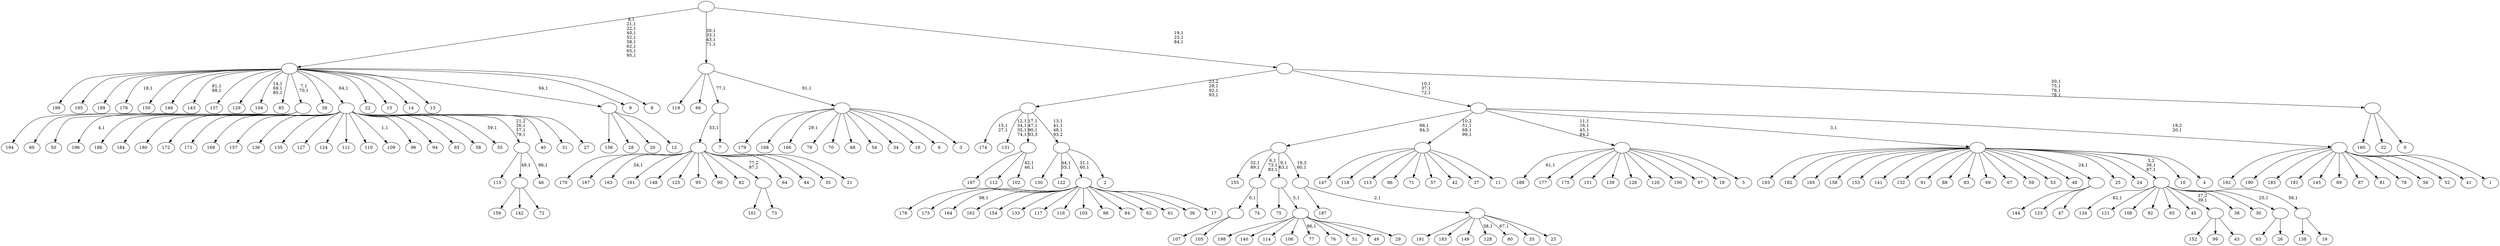 digraph T {
	300 [label="199"]
	299 [label="198"]
	298 [label="197"]
	297 [label="196"]
	295 [label="195"]
	294 [label="194"]
	293 [label="193"]
	292 [label="192"]
	291 [label="191"]
	290 [label="190"]
	289 [label="189"]
	288 [label="188"]
	286 [label="187"]
	285 [label="186"]
	284 [label="185"]
	283 [label="184"]
	282 [label="183"]
	281 [label="182"]
	280 [label="181"]
	279 [label="180"]
	278 [label="179"]
	277 [label="178"]
	276 [label="177"]
	275 [label="176"]
	273 [label="175"]
	272 [label="174"]
	269 [label="173"]
	268 [label="172"]
	267 [label="171"]
	266 [label="170"]
	265 [label="169"]
	264 [label="168"]
	263 [label="167"]
	262 [label="166"]
	260 [label="165"]
	259 [label="164"]
	257 [label="163"]
	255 [label="162"]
	254 [label="161"]
	253 [label="160"]
	252 [label="159"]
	251 [label="158"]
	250 [label="157"]
	249 [label="156"]
	248 [label="155"]
	245 [label="154"]
	244 [label="153"]
	243 [label="152"]
	242 [label="151"]
	241 [label="150"]
	240 [label="149"]
	239 [label="148"]
	238 [label="147"]
	237 [label="146"]
	236 [label="145"]
	235 [label="144"]
	234 [label="143"]
	231 [label="142"]
	230 [label="141"]
	229 [label="140"]
	228 [label="139"]
	227 [label="138"]
	226 [label="137"]
	225 [label="136"]
	224 [label="135"]
	223 [label="134"]
	221 [label="133"]
	220 [label="132"]
	219 [label="131"]
	214 [label="130"]
	213 [label="129"]
	212 [label="128"]
	210 [label="127"]
	209 [label="126"]
	208 [label="125"]
	207 [label="124"]
	206 [label="123"]
	205 [label="122"]
	202 [label="121"]
	201 [label="120"]
	200 [label="119"]
	199 [label="118"]
	198 [label="117"]
	197 [label="116"]
	196 [label="115"]
	195 [label="114"]
	194 [label="113"]
	193 [label="112"]
	192 [label="111"]
	191 [label="110"]
	190 [label="109"]
	188 [label="108"]
	187 [label="107"]
	186 [label="106"]
	185 [label="105"]
	184 [label=""]
	183 [label="104"]
	179 [label="103"]
	178 [label="102"]
	175 [label=""]
	172 [label="101"]
	171 [label="100"]
	170 [label="99"]
	169 [label="98"]
	168 [label="97"]
	167 [label="96"]
	166 [label="95"]
	165 [label="94"]
	164 [label="93"]
	163 [label="92"]
	162 [label="91"]
	161 [label="90"]
	160 [label="89"]
	159 [label="88"]
	158 [label="87"]
	157 [label="86"]
	156 [label="85"]
	155 [label="84"]
	154 [label="83"]
	153 [label="82"]
	152 [label="81"]
	151 [label="80"]
	149 [label="79"]
	148 [label="78"]
	147 [label="77"]
	145 [label="76"]
	144 [label="75"]
	143 [label="74"]
	142 [label=""]
	139 [label="73"]
	138 [label=""]
	137 [label="72"]
	136 [label=""]
	135 [label="71"]
	134 [label="70"]
	133 [label="69"]
	132 [label="68"]
	131 [label="67"]
	130 [label="66"]
	129 [label="65"]
	128 [label="64"]
	127 [label="63"]
	126 [label="62"]
	125 [label="61"]
	124 [label="60"]
	123 [label="59"]
	122 [label="58"]
	121 [label="57"]
	120 [label="56"]
	119 [label="55"]
	117 [label="54"]
	116 [label="53"]
	115 [label="52"]
	114 [label="51"]
	113 [label="50"]
	112 [label=""]
	110 [label="49"]
	109 [label="48"]
	108 [label="47"]
	107 [label=""]
	106 [label="46"]
	104 [label=""]
	101 [label="45"]
	100 [label="44"]
	99 [label="43"]
	98 [label=""]
	97 [label="42"]
	96 [label="41"]
	95 [label="40"]
	94 [label="39"]
	93 [label="38"]
	92 [label="37"]
	91 [label="36"]
	90 [label="35"]
	89 [label="34"]
	88 [label="33"]
	87 [label="32"]
	86 [label="31"]
	85 [label="30"]
	84 [label="29"]
	83 [label=""]
	82 [label=""]
	80 [label="28"]
	79 [label="27"]
	78 [label=""]
	77 [label="26"]
	76 [label=""]
	75 [label="25"]
	74 [label="24"]
	73 [label="23"]
	72 [label=""]
	71 [label=""]
	70 [label=""]
	69 [label="22"]
	68 [label="21"]
	67 [label=""]
	66 [label="20"]
	65 [label="19"]
	64 [label=""]
	63 [label=""]
	61 [label="18"]
	60 [label="17"]
	59 [label=""]
	57 [label="16"]
	56 [label="15"]
	55 [label="14"]
	54 [label="13"]
	53 [label="12"]
	52 [label=""]
	51 [label="11"]
	50 [label=""]
	47 [label="10"]
	46 [label="9"]
	45 [label="8"]
	44 [label=""]
	35 [label="7"]
	34 [label=""]
	33 [label="6"]
	32 [label="5"]
	31 [label=""]
	28 [label="4"]
	27 [label=""]
	26 [label="3"]
	25 [label=""]
	24 [label=""]
	20 [label="2"]
	19 [label=""]
	16 [label=""]
	13 [label="1"]
	12 [label=""]
	11 [label=""]
	8 [label="0"]
	7 [label=""]
	3 [label=""]
	0 [label=""]
	184 -> 187 [label=""]
	184 -> 185 [label=""]
	175 -> 178 [label="42,1\n46,1"]
	175 -> 298 [label=""]
	175 -> 193 [label=""]
	142 -> 184 [label="0,1"]
	142 -> 143 [label=""]
	138 -> 172 [label=""]
	138 -> 139 [label=""]
	136 -> 252 [label=""]
	136 -> 231 [label=""]
	136 -> 137 [label=""]
	112 -> 294 [label=""]
	112 -> 124 [label=""]
	112 -> 113 [label=""]
	107 -> 235 [label=""]
	107 -> 206 [label=""]
	107 -> 108 [label=""]
	104 -> 106 [label="96,1"]
	104 -> 196 [label=""]
	104 -> 136 [label="49,1"]
	98 -> 243 [label=""]
	98 -> 170 [label=""]
	98 -> 99 [label=""]
	83 -> 147 [label="86,1"]
	83 -> 299 [label=""]
	83 -> 229 [label=""]
	83 -> 195 [label=""]
	83 -> 186 [label=""]
	83 -> 145 [label=""]
	83 -> 114 [label=""]
	83 -> 110 [label=""]
	83 -> 84 [label=""]
	82 -> 144 [label=""]
	82 -> 83 [label="5,1"]
	78 -> 104 [label="21,2\n26,1\n57,1\n79,1"]
	78 -> 119 [label="59,1"]
	78 -> 190 [label="1,1"]
	78 -> 297 [label="4,1"]
	78 -> 285 [label=""]
	78 -> 283 [label=""]
	78 -> 279 [label=""]
	78 -> 268 [label=""]
	78 -> 267 [label=""]
	78 -> 265 [label=""]
	78 -> 250 [label=""]
	78 -> 225 [label=""]
	78 -> 224 [label=""]
	78 -> 210 [label=""]
	78 -> 207 [label=""]
	78 -> 192 [label=""]
	78 -> 191 [label=""]
	78 -> 167 [label=""]
	78 -> 165 [label=""]
	78 -> 164 [label=""]
	78 -> 122 [label=""]
	78 -> 95 [label=""]
	78 -> 86 [label=""]
	78 -> 79 [label=""]
	76 -> 127 [label=""]
	76 -> 77 [label=""]
	72 -> 151 [label="67,1"]
	72 -> 212 [label="38,1"]
	72 -> 291 [label=""]
	72 -> 282 [label=""]
	72 -> 240 [label=""]
	72 -> 88 [label=""]
	72 -> 73 [label=""]
	71 -> 286 [label=""]
	71 -> 72 [label="2,1"]
	70 -> 82 [label="9,1\n63,1"]
	70 -> 142 [label="6,1\n73,1\n83,1"]
	70 -> 248 [label="32,1\n89,1"]
	70 -> 71 [label="19,3\n80,1"]
	67 -> 257 [label="54,1"]
	67 -> 266 [label=""]
	67 -> 263 [label=""]
	67 -> 254 [label=""]
	67 -> 239 [label=""]
	67 -> 208 [label=""]
	67 -> 166 [label=""]
	67 -> 161 [label=""]
	67 -> 153 [label=""]
	67 -> 138 [label="77,2\n97,1"]
	67 -> 128 [label=""]
	67 -> 100 [label=""]
	67 -> 90 [label=""]
	67 -> 68 [label=""]
	64 -> 227 [label=""]
	64 -> 65 [label=""]
	63 -> 223 [label="82,1"]
	63 -> 202 [label=""]
	63 -> 188 [label=""]
	63 -> 163 [label=""]
	63 -> 129 [label=""]
	63 -> 101 [label=""]
	63 -> 98 [label="37,2\n39,1"]
	63 -> 93 [label=""]
	63 -> 85 [label=""]
	63 -> 76 [label="25,1"]
	63 -> 64 [label="56,1"]
	59 -> 259 [label="98,1"]
	59 -> 277 [label=""]
	59 -> 269 [label=""]
	59 -> 255 [label=""]
	59 -> 245 [label=""]
	59 -> 221 [label=""]
	59 -> 198 [label=""]
	59 -> 197 [label=""]
	59 -> 179 [label=""]
	59 -> 169 [label=""]
	59 -> 155 [label=""]
	59 -> 126 [label=""]
	59 -> 125 [label=""]
	59 -> 91 [label=""]
	59 -> 60 [label=""]
	52 -> 249 [label=""]
	52 -> 80 [label=""]
	52 -> 66 [label=""]
	52 -> 53 [label=""]
	50 -> 238 [label=""]
	50 -> 199 [label=""]
	50 -> 194 [label=""]
	50 -> 157 [label=""]
	50 -> 135 [label=""]
	50 -> 121 [label=""]
	50 -> 97 [label=""]
	50 -> 92 [label=""]
	50 -> 51 [label=""]
	44 -> 112 [label="7,1\n70,1"]
	44 -> 183 [label="14,1\n69,1\n85,1"]
	44 -> 234 [label="81,1\n88,1"]
	44 -> 275 [label="18,1"]
	44 -> 300 [label=""]
	44 -> 295 [label=""]
	44 -> 289 [label=""]
	44 -> 241 [label=""]
	44 -> 237 [label=""]
	44 -> 226 [label=""]
	44 -> 213 [label=""]
	44 -> 156 [label=""]
	44 -> 94 [label=""]
	44 -> 78 [label="64,1"]
	44 -> 69 [label=""]
	44 -> 56 [label=""]
	44 -> 55 [label=""]
	44 -> 54 [label=""]
	44 -> 52 [label="94,1"]
	44 -> 46 [label=""]
	44 -> 45 [label=""]
	34 -> 67 [label="53,1"]
	34 -> 35 [label=""]
	31 -> 288 [label="61,1"]
	31 -> 276 [label=""]
	31 -> 273 [label=""]
	31 -> 242 [label=""]
	31 -> 228 [label=""]
	31 -> 209 [label=""]
	31 -> 201 [label=""]
	31 -> 171 [label=""]
	31 -> 168 [label=""]
	31 -> 61 [label=""]
	31 -> 32 [label=""]
	27 -> 63 [label="3,2\n36,1\n87,1"]
	27 -> 293 [label=""]
	27 -> 281 [label=""]
	27 -> 260 [label=""]
	27 -> 251 [label=""]
	27 -> 244 [label=""]
	27 -> 230 [label=""]
	27 -> 220 [label=""]
	27 -> 162 [label=""]
	27 -> 159 [label=""]
	27 -> 154 [label=""]
	27 -> 133 [label=""]
	27 -> 131 [label=""]
	27 -> 123 [label=""]
	27 -> 116 [label=""]
	27 -> 109 [label=""]
	27 -> 107 [label="24,1"]
	27 -> 75 [label=""]
	27 -> 74 [label=""]
	27 -> 47 [label=""]
	27 -> 28 [label=""]
	25 -> 262 [label="29,1"]
	25 -> 278 [label=""]
	25 -> 264 [label=""]
	25 -> 149 [label=""]
	25 -> 134 [label=""]
	25 -> 132 [label=""]
	25 -> 117 [label=""]
	25 -> 89 [label=""]
	25 -> 57 [label=""]
	25 -> 33 [label=""]
	25 -> 26 [label=""]
	24 -> 200 [label=""]
	24 -> 130 [label=""]
	24 -> 34 [label="77,1"]
	24 -> 25 [label="91,1"]
	19 -> 59 [label="31,1\n60,1"]
	19 -> 205 [label="44,1\n55,1"]
	19 -> 214 [label=""]
	19 -> 20 [label=""]
	16 -> 19 [label="13,1\n41,1\n48,1\n93,2"]
	16 -> 175 [label="17,1\n47,1\n90,1\n93,3"]
	16 -> 219 [label="12,1\n34,1\n35,1\n74,1"]
	16 -> 272 [label="15,1\n27,1"]
	12 -> 292 [label=""]
	12 -> 290 [label=""]
	12 -> 284 [label=""]
	12 -> 280 [label=""]
	12 -> 236 [label=""]
	12 -> 160 [label=""]
	12 -> 158 [label=""]
	12 -> 152 [label=""]
	12 -> 148 [label=""]
	12 -> 120 [label=""]
	12 -> 115 [label=""]
	12 -> 96 [label=""]
	12 -> 13 [label=""]
	11 -> 31 [label="11,1\n16,1\n45,1\n84,2"]
	11 -> 50 [label="10,2\n51,1\n68,1\n99,1"]
	11 -> 70 [label="66,1\n84,3"]
	11 -> 27 [label="3,1"]
	11 -> 12 [label="19,2\n20,1"]
	7 -> 253 [label=""]
	7 -> 87 [label=""]
	7 -> 8 [label=""]
	3 -> 7 [label="50,1\n75,1\n76,1\n78,1"]
	3 -> 11 [label="10,1\n37,1\n72,1"]
	3 -> 16 [label="23,2\n28,1\n92,1\n93,1"]
	0 -> 3 [label="19,1\n23,1\n84,1"]
	0 -> 24 [label="30,1\n33,1\n43,1\n71,1"]
	0 -> 44 [label="8,1\n21,1\n22,1\n40,1\n52,1\n58,1\n62,1\n65,1\n95,1"]
}
